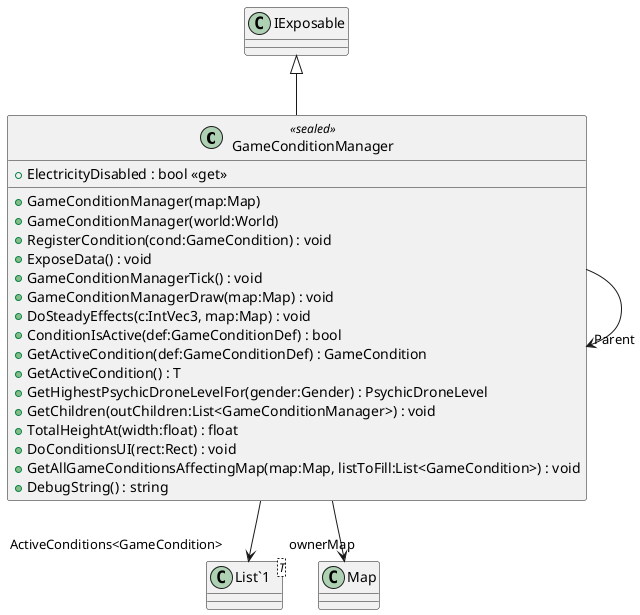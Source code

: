 @startuml
class GameConditionManager <<sealed>> {
    + ElectricityDisabled : bool <<get>>
    + GameConditionManager(map:Map)
    + GameConditionManager(world:World)
    + RegisterCondition(cond:GameCondition) : void
    + ExposeData() : void
    + GameConditionManagerTick() : void
    + GameConditionManagerDraw(map:Map) : void
    + DoSteadyEffects(c:IntVec3, map:Map) : void
    + ConditionIsActive(def:GameConditionDef) : bool
    + GetActiveCondition(def:GameConditionDef) : GameCondition
    + GetActiveCondition() : T
    + GetHighestPsychicDroneLevelFor(gender:Gender) : PsychicDroneLevel
    + GetChildren(outChildren:List<GameConditionManager>) : void
    + TotalHeightAt(width:float) : float
    + DoConditionsUI(rect:Rect) : void
    + GetAllGameConditionsAffectingMap(map:Map, listToFill:List<GameCondition>) : void
    + DebugString() : string
}
class "List`1"<T> {
}
IExposable <|-- GameConditionManager
GameConditionManager --> "ownerMap" Map
GameConditionManager --> "ActiveConditions<GameCondition>" "List`1"
GameConditionManager --> "Parent" GameConditionManager
@enduml
